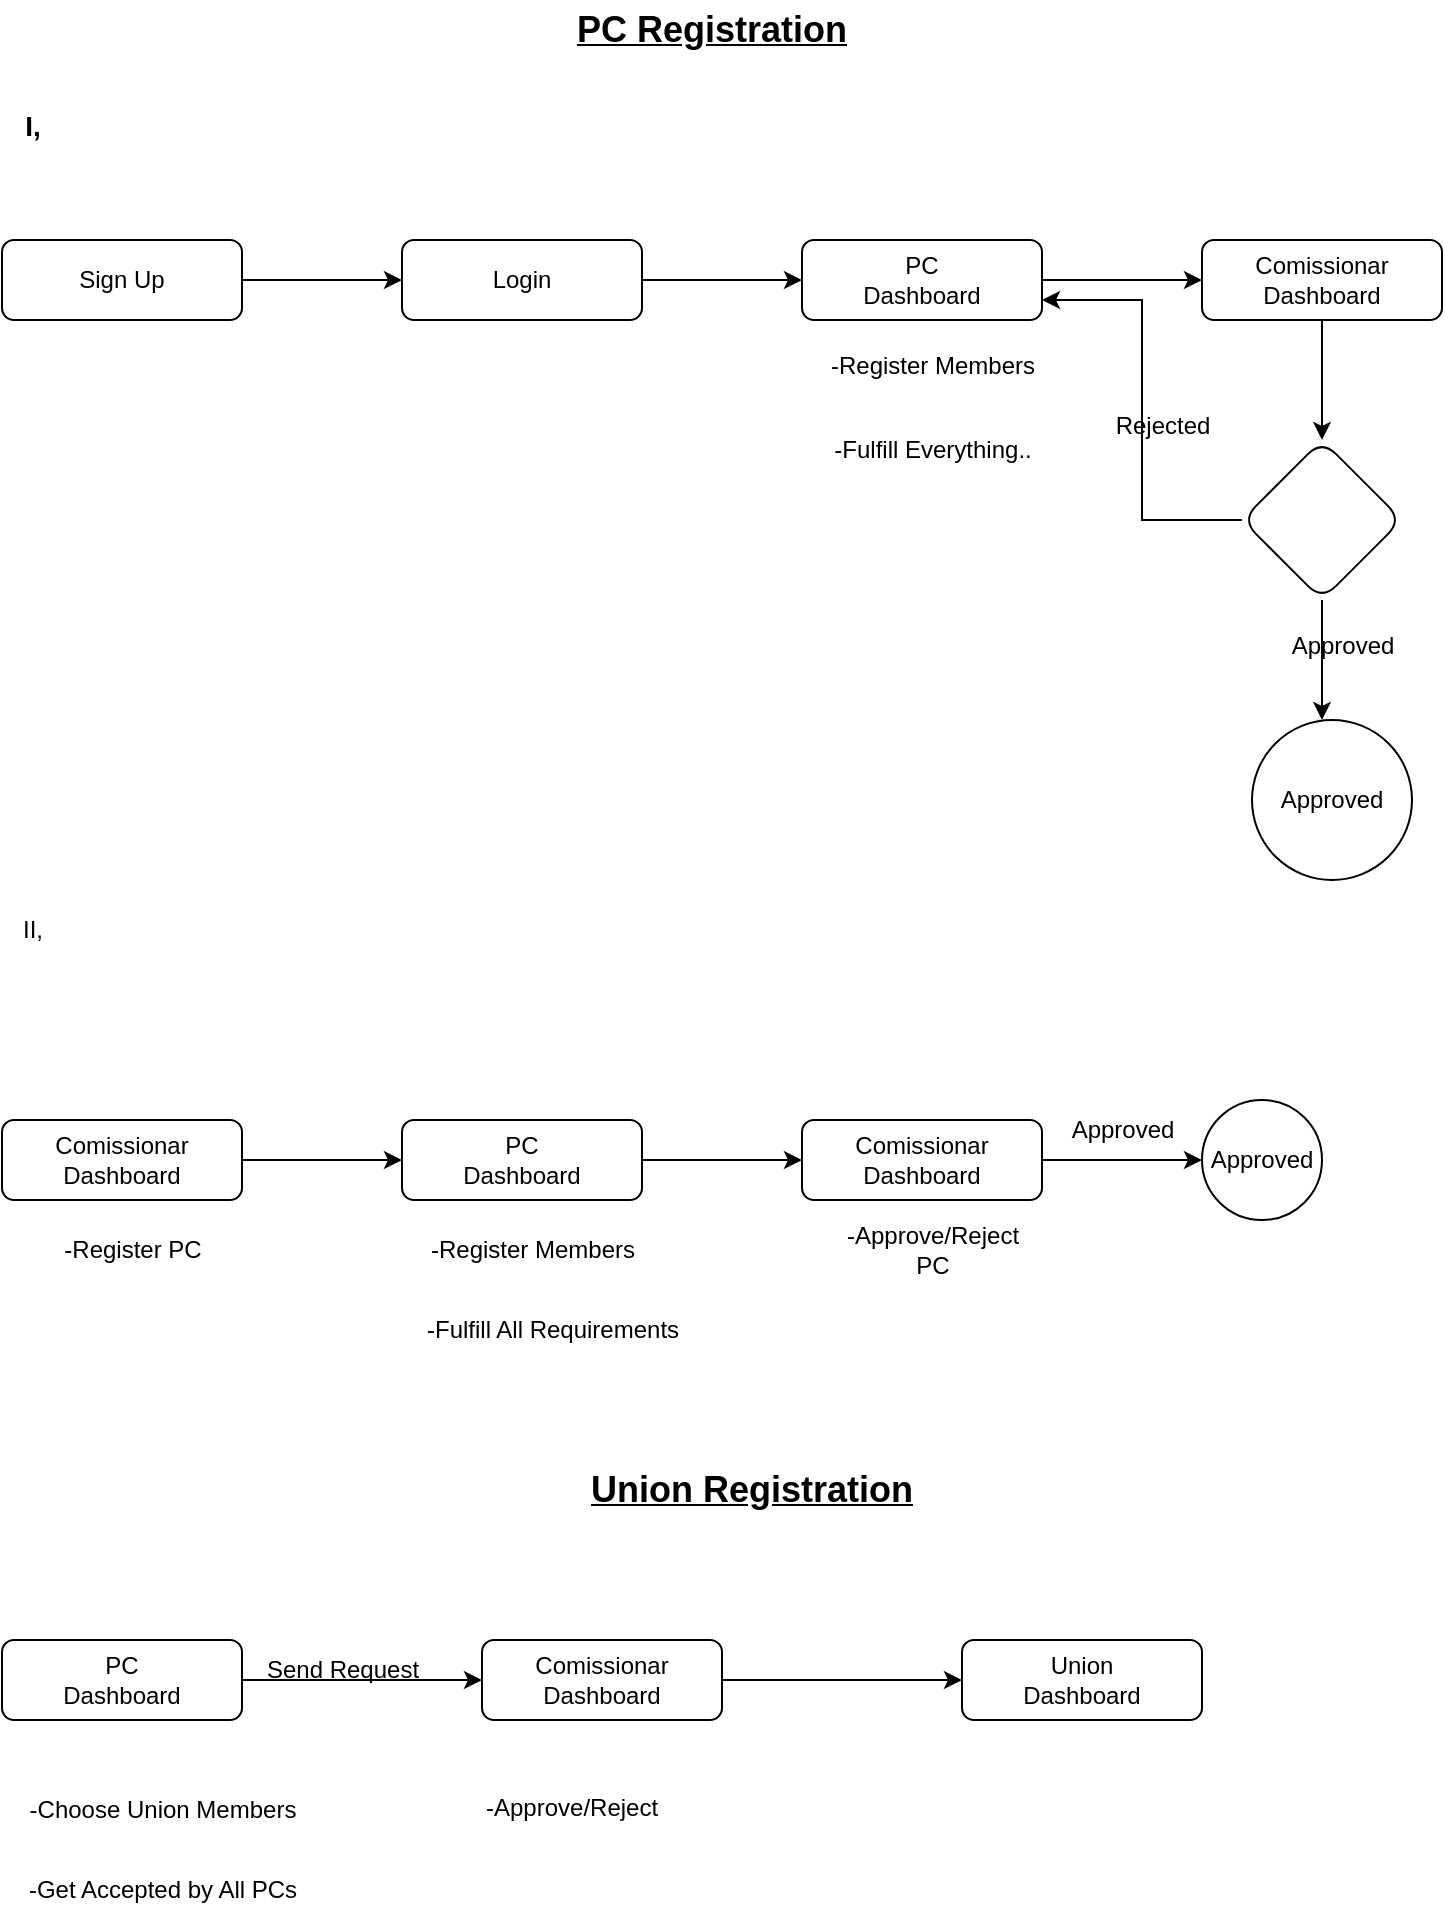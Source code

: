 <mxfile version="25.0.3">
  <diagram id="C5RBs43oDa-KdzZeNtuy" name="Page-1">
    <mxGraphModel dx="1194" dy="652" grid="1" gridSize="10" guides="1" tooltips="1" connect="1" arrows="1" fold="1" page="1" pageScale="1" pageWidth="827" pageHeight="1169" math="0" shadow="0">
      <root>
        <mxCell id="WIyWlLk6GJQsqaUBKTNV-0" />
        <mxCell id="WIyWlLk6GJQsqaUBKTNV-1" parent="WIyWlLk6GJQsqaUBKTNV-0" />
        <mxCell id="w5PQwurPr95JqtyABPxh-5" value="" style="edgeStyle=orthogonalEdgeStyle;rounded=0;orthogonalLoop=1;jettySize=auto;html=1;" edge="1" parent="WIyWlLk6GJQsqaUBKTNV-1" source="WIyWlLk6GJQsqaUBKTNV-3" target="WIyWlLk6GJQsqaUBKTNV-7">
          <mxGeometry relative="1" as="geometry" />
        </mxCell>
        <mxCell id="WIyWlLk6GJQsqaUBKTNV-3" value="Sign Up" style="rounded=1;whiteSpace=wrap;html=1;fontSize=12;glass=0;strokeWidth=1;shadow=0;" parent="WIyWlLk6GJQsqaUBKTNV-1" vertex="1">
          <mxGeometry x="40" y="160" width="120" height="40" as="geometry" />
        </mxCell>
        <mxCell id="w5PQwurPr95JqtyABPxh-4" value="" style="edgeStyle=orthogonalEdgeStyle;rounded=0;orthogonalLoop=1;jettySize=auto;html=1;" edge="1" parent="WIyWlLk6GJQsqaUBKTNV-1" source="WIyWlLk6GJQsqaUBKTNV-7" target="w5PQwurPr95JqtyABPxh-3">
          <mxGeometry relative="1" as="geometry" />
        </mxCell>
        <mxCell id="WIyWlLk6GJQsqaUBKTNV-7" value="Login" style="rounded=1;whiteSpace=wrap;html=1;fontSize=12;glass=0;strokeWidth=1;shadow=0;" parent="WIyWlLk6GJQsqaUBKTNV-1" vertex="1">
          <mxGeometry x="240" y="160" width="120" height="40" as="geometry" />
        </mxCell>
        <mxCell id="w5PQwurPr95JqtyABPxh-0" value="&lt;b&gt;&lt;font style=&quot;font-size: 18px;&quot;&gt;&lt;u&gt;PC Registration&lt;/u&gt;&lt;/font&gt;&lt;/b&gt;" style="text;html=1;align=center;verticalAlign=middle;whiteSpace=wrap;rounded=0;" vertex="1" parent="WIyWlLk6GJQsqaUBKTNV-1">
          <mxGeometry x="320" y="40" width="150" height="30" as="geometry" />
        </mxCell>
        <mxCell id="w5PQwurPr95JqtyABPxh-2" value="&lt;b&gt;&lt;font style=&quot;font-size: 14px;&quot;&gt;I,&lt;/font&gt;&lt;/b&gt;" style="text;html=1;align=center;verticalAlign=middle;resizable=0;points=[];autosize=1;strokeColor=none;fillColor=none;" vertex="1" parent="WIyWlLk6GJQsqaUBKTNV-1">
          <mxGeometry x="40" y="88" width="30" height="30" as="geometry" />
        </mxCell>
        <mxCell id="w5PQwurPr95JqtyABPxh-9" value="" style="edgeStyle=orthogonalEdgeStyle;rounded=0;orthogonalLoop=1;jettySize=auto;html=1;" edge="1" parent="WIyWlLk6GJQsqaUBKTNV-1" source="w5PQwurPr95JqtyABPxh-3" target="w5PQwurPr95JqtyABPxh-8">
          <mxGeometry relative="1" as="geometry" />
        </mxCell>
        <mxCell id="w5PQwurPr95JqtyABPxh-3" value="PC&lt;br&gt;Dashboard" style="rounded=1;whiteSpace=wrap;html=1;fontSize=12;glass=0;strokeWidth=1;shadow=0;" vertex="1" parent="WIyWlLk6GJQsqaUBKTNV-1">
          <mxGeometry x="440" y="160" width="120" height="40" as="geometry" />
        </mxCell>
        <mxCell id="w5PQwurPr95JqtyABPxh-6" value="-&lt;span style=&quot;background-color: initial;&quot;&gt;Register Members&lt;/span&gt;" style="text;html=1;align=center;verticalAlign=middle;resizable=0;points=[];autosize=1;strokeColor=none;fillColor=none;" vertex="1" parent="WIyWlLk6GJQsqaUBKTNV-1">
          <mxGeometry x="440" y="208" width="130" height="30" as="geometry" />
        </mxCell>
        <mxCell id="w5PQwurPr95JqtyABPxh-7" value="-&lt;span style=&quot;background-color: initial;&quot;&gt;Fulfill Everything..&lt;/span&gt;" style="text;html=1;align=center;verticalAlign=middle;resizable=0;points=[];autosize=1;strokeColor=none;fillColor=none;" vertex="1" parent="WIyWlLk6GJQsqaUBKTNV-1">
          <mxGeometry x="445" y="250" width="120" height="30" as="geometry" />
        </mxCell>
        <mxCell id="w5PQwurPr95JqtyABPxh-11" value="" style="edgeStyle=orthogonalEdgeStyle;rounded=0;orthogonalLoop=1;jettySize=auto;html=1;" edge="1" parent="WIyWlLk6GJQsqaUBKTNV-1" source="w5PQwurPr95JqtyABPxh-8" target="w5PQwurPr95JqtyABPxh-10">
          <mxGeometry relative="1" as="geometry" />
        </mxCell>
        <mxCell id="w5PQwurPr95JqtyABPxh-8" value="Comissionar&lt;br&gt;Dashboard" style="rounded=1;whiteSpace=wrap;html=1;fontSize=12;glass=0;strokeWidth=1;shadow=0;" vertex="1" parent="WIyWlLk6GJQsqaUBKTNV-1">
          <mxGeometry x="640" y="160" width="120" height="40" as="geometry" />
        </mxCell>
        <mxCell id="w5PQwurPr95JqtyABPxh-12" value="" style="edgeStyle=orthogonalEdgeStyle;rounded=0;orthogonalLoop=1;jettySize=auto;html=1;entryX=1;entryY=0.75;entryDx=0;entryDy=0;exitX=0;exitY=0.5;exitDx=0;exitDy=0;" edge="1" parent="WIyWlLk6GJQsqaUBKTNV-1" source="w5PQwurPr95JqtyABPxh-10" target="w5PQwurPr95JqtyABPxh-3">
          <mxGeometry relative="1" as="geometry">
            <mxPoint x="685" y="325" as="sourcePoint" />
            <mxPoint x="570" y="205" as="targetPoint" />
            <Array as="points">
              <mxPoint x="610" y="300" />
              <mxPoint x="610" y="190" />
            </Array>
          </mxGeometry>
        </mxCell>
        <mxCell id="w5PQwurPr95JqtyABPxh-17" value="" style="edgeStyle=orthogonalEdgeStyle;rounded=0;orthogonalLoop=1;jettySize=auto;html=1;" edge="1" parent="WIyWlLk6GJQsqaUBKTNV-1" source="w5PQwurPr95JqtyABPxh-10">
          <mxGeometry relative="1" as="geometry">
            <mxPoint x="700" y="400" as="targetPoint" />
          </mxGeometry>
        </mxCell>
        <mxCell id="w5PQwurPr95JqtyABPxh-10" value="" style="rhombus;whiteSpace=wrap;html=1;rounded=1;glass=0;strokeWidth=1;shadow=0;" vertex="1" parent="WIyWlLk6GJQsqaUBKTNV-1">
          <mxGeometry x="660" y="260" width="80" height="80" as="geometry" />
        </mxCell>
        <mxCell id="w5PQwurPr95JqtyABPxh-15" value="Rejected" style="text;html=1;align=center;verticalAlign=middle;resizable=0;points=[];autosize=1;strokeColor=none;fillColor=none;" vertex="1" parent="WIyWlLk6GJQsqaUBKTNV-1">
          <mxGeometry x="585" y="238" width="70" height="30" as="geometry" />
        </mxCell>
        <mxCell id="w5PQwurPr95JqtyABPxh-33" value="" style="edgeStyle=orthogonalEdgeStyle;rounded=0;orthogonalLoop=1;jettySize=auto;html=1;" edge="1" parent="WIyWlLk6GJQsqaUBKTNV-1" target="w5PQwurPr95JqtyABPxh-32">
          <mxGeometry relative="1" as="geometry">
            <mxPoint x="700" y="460" as="sourcePoint" />
          </mxGeometry>
        </mxCell>
        <mxCell id="w5PQwurPr95JqtyABPxh-18" value="Approved" style="text;html=1;align=center;verticalAlign=middle;resizable=0;points=[];autosize=1;strokeColor=none;fillColor=none;" vertex="1" parent="WIyWlLk6GJQsqaUBKTNV-1">
          <mxGeometry x="675" y="348" width="70" height="30" as="geometry" />
        </mxCell>
        <mxCell id="w5PQwurPr95JqtyABPxh-19" value="II," style="text;html=1;align=center;verticalAlign=middle;resizable=0;points=[];autosize=1;strokeColor=none;fillColor=none;" vertex="1" parent="WIyWlLk6GJQsqaUBKTNV-1">
          <mxGeometry x="40" y="490" width="30" height="30" as="geometry" />
        </mxCell>
        <mxCell id="w5PQwurPr95JqtyABPxh-24" value="" style="edgeStyle=orthogonalEdgeStyle;rounded=0;orthogonalLoop=1;jettySize=auto;html=1;" edge="1" parent="WIyWlLk6GJQsqaUBKTNV-1" source="w5PQwurPr95JqtyABPxh-20">
          <mxGeometry relative="1" as="geometry">
            <mxPoint x="240" y="620" as="targetPoint" />
          </mxGeometry>
        </mxCell>
        <mxCell id="w5PQwurPr95JqtyABPxh-20" value="Comissionar&lt;br&gt;Dashboard" style="rounded=1;whiteSpace=wrap;html=1;fontSize=12;glass=0;strokeWidth=1;shadow=0;" vertex="1" parent="WIyWlLk6GJQsqaUBKTNV-1">
          <mxGeometry x="40" y="600" width="120" height="40" as="geometry" />
        </mxCell>
        <mxCell id="w5PQwurPr95JqtyABPxh-21" value="-&lt;span style=&quot;background-color: initial;&quot;&gt;Register PC&lt;/span&gt;" style="text;html=1;align=center;verticalAlign=middle;resizable=0;points=[];autosize=1;strokeColor=none;fillColor=none;" vertex="1" parent="WIyWlLk6GJQsqaUBKTNV-1">
          <mxGeometry x="60" y="650" width="90" height="30" as="geometry" />
        </mxCell>
        <mxCell id="w5PQwurPr95JqtyABPxh-30" value="" style="edgeStyle=orthogonalEdgeStyle;rounded=0;orthogonalLoop=1;jettySize=auto;html=1;" edge="1" parent="WIyWlLk6GJQsqaUBKTNV-1" source="w5PQwurPr95JqtyABPxh-26" target="w5PQwurPr95JqtyABPxh-29">
          <mxGeometry relative="1" as="geometry" />
        </mxCell>
        <mxCell id="w5PQwurPr95JqtyABPxh-26" value="PC&lt;br&gt;Dashboard" style="rounded=1;whiteSpace=wrap;html=1;fontSize=12;glass=0;strokeWidth=1;shadow=0;" vertex="1" parent="WIyWlLk6GJQsqaUBKTNV-1">
          <mxGeometry x="240" y="600" width="120" height="40" as="geometry" />
        </mxCell>
        <mxCell id="w5PQwurPr95JqtyABPxh-27" value="-&lt;span style=&quot;background-color: initial;&quot;&gt;Fulfill All Requirements&lt;/span&gt;" style="text;html=1;align=center;verticalAlign=middle;resizable=0;points=[];autosize=1;strokeColor=none;fillColor=none;" vertex="1" parent="WIyWlLk6GJQsqaUBKTNV-1">
          <mxGeometry x="240" y="690" width="150" height="30" as="geometry" />
        </mxCell>
        <mxCell id="w5PQwurPr95JqtyABPxh-28" value="-&lt;span style=&quot;background-color: initial;&quot;&gt;Register Members&lt;/span&gt;" style="text;html=1;align=center;verticalAlign=middle;resizable=0;points=[];autosize=1;strokeColor=none;fillColor=none;" vertex="1" parent="WIyWlLk6GJQsqaUBKTNV-1">
          <mxGeometry x="240" y="650" width="130" height="30" as="geometry" />
        </mxCell>
        <mxCell id="w5PQwurPr95JqtyABPxh-35" value="" style="edgeStyle=orthogonalEdgeStyle;rounded=0;orthogonalLoop=1;jettySize=auto;html=1;" edge="1" parent="WIyWlLk6GJQsqaUBKTNV-1" source="w5PQwurPr95JqtyABPxh-29" target="w5PQwurPr95JqtyABPxh-34">
          <mxGeometry relative="1" as="geometry" />
        </mxCell>
        <mxCell id="w5PQwurPr95JqtyABPxh-29" value="Comissionar&lt;br&gt;Dashboard" style="rounded=1;whiteSpace=wrap;html=1;fontSize=12;glass=0;strokeWidth=1;shadow=0;" vertex="1" parent="WIyWlLk6GJQsqaUBKTNV-1">
          <mxGeometry x="440" y="600" width="120" height="40" as="geometry" />
        </mxCell>
        <mxCell id="w5PQwurPr95JqtyABPxh-31" value="-&lt;span style=&quot;background-color: initial;&quot;&gt;Approve/Reject&lt;/span&gt;&lt;div&gt;&lt;span style=&quot;background-color: initial;&quot;&gt;PC&lt;/span&gt;&lt;/div&gt;" style="text;html=1;align=center;verticalAlign=middle;resizable=0;points=[];autosize=1;strokeColor=none;fillColor=none;" vertex="1" parent="WIyWlLk6GJQsqaUBKTNV-1">
          <mxGeometry x="450" y="645" width="110" height="40" as="geometry" />
        </mxCell>
        <mxCell id="w5PQwurPr95JqtyABPxh-32" value="Approved" style="ellipse;whiteSpace=wrap;html=1;rounded=1;glass=0;strokeWidth=1;shadow=0;" vertex="1" parent="WIyWlLk6GJQsqaUBKTNV-1">
          <mxGeometry x="665" y="400" width="80" height="80" as="geometry" />
        </mxCell>
        <mxCell id="w5PQwurPr95JqtyABPxh-34" value="Approved" style="ellipse;whiteSpace=wrap;html=1;rounded=1;glass=0;strokeWidth=1;shadow=0;" vertex="1" parent="WIyWlLk6GJQsqaUBKTNV-1">
          <mxGeometry x="640" y="590" width="60" height="60" as="geometry" />
        </mxCell>
        <mxCell id="w5PQwurPr95JqtyABPxh-36" value="Approved" style="text;html=1;align=center;verticalAlign=middle;resizable=0;points=[];autosize=1;strokeColor=none;fillColor=none;" vertex="1" parent="WIyWlLk6GJQsqaUBKTNV-1">
          <mxGeometry x="565" y="590" width="70" height="30" as="geometry" />
        </mxCell>
        <mxCell id="w5PQwurPr95JqtyABPxh-37" value="&lt;b&gt;&lt;font style=&quot;font-size: 18px;&quot;&gt;&lt;u&gt;Union Registration&lt;/u&gt;&lt;/font&gt;&lt;/b&gt;" style="text;html=1;align=center;verticalAlign=middle;whiteSpace=wrap;rounded=0;" vertex="1" parent="WIyWlLk6GJQsqaUBKTNV-1">
          <mxGeometry x="320" y="770" width="190" height="30" as="geometry" />
        </mxCell>
        <mxCell id="w5PQwurPr95JqtyABPxh-42" value="" style="edgeStyle=orthogonalEdgeStyle;rounded=0;orthogonalLoop=1;jettySize=auto;html=1;" edge="1" parent="WIyWlLk6GJQsqaUBKTNV-1" source="w5PQwurPr95JqtyABPxh-38" target="w5PQwurPr95JqtyABPxh-41">
          <mxGeometry relative="1" as="geometry" />
        </mxCell>
        <mxCell id="w5PQwurPr95JqtyABPxh-38" value="PC&lt;br&gt;Dashboard" style="rounded=1;whiteSpace=wrap;html=1;fontSize=12;glass=0;strokeWidth=1;shadow=0;" vertex="1" parent="WIyWlLk6GJQsqaUBKTNV-1">
          <mxGeometry x="40" y="860" width="120" height="40" as="geometry" />
        </mxCell>
        <mxCell id="w5PQwurPr95JqtyABPxh-39" value="-&lt;span style=&quot;background-color: initial;&quot;&gt;Get Accepted by All PCs&lt;/span&gt;" style="text;html=1;align=center;verticalAlign=middle;resizable=0;points=[];autosize=1;strokeColor=none;fillColor=none;" vertex="1" parent="WIyWlLk6GJQsqaUBKTNV-1">
          <mxGeometry x="40" y="970" width="160" height="30" as="geometry" />
        </mxCell>
        <mxCell id="w5PQwurPr95JqtyABPxh-40" value="-&lt;span style=&quot;background-color: initial;&quot;&gt;Choose Union Members&lt;/span&gt;" style="text;html=1;align=center;verticalAlign=middle;resizable=0;points=[];autosize=1;strokeColor=none;fillColor=none;" vertex="1" parent="WIyWlLk6GJQsqaUBKTNV-1">
          <mxGeometry x="40" y="930" width="160" height="30" as="geometry" />
        </mxCell>
        <mxCell id="w5PQwurPr95JqtyABPxh-46" style="edgeStyle=orthogonalEdgeStyle;rounded=0;orthogonalLoop=1;jettySize=auto;html=1;entryX=0;entryY=0.5;entryDx=0;entryDy=0;" edge="1" parent="WIyWlLk6GJQsqaUBKTNV-1" source="w5PQwurPr95JqtyABPxh-41" target="w5PQwurPr95JqtyABPxh-45">
          <mxGeometry relative="1" as="geometry" />
        </mxCell>
        <mxCell id="w5PQwurPr95JqtyABPxh-41" value="Comissionar&lt;br&gt;Dashboard" style="whiteSpace=wrap;html=1;rounded=1;glass=0;strokeWidth=1;shadow=0;" vertex="1" parent="WIyWlLk6GJQsqaUBKTNV-1">
          <mxGeometry x="280" y="860" width="120" height="40" as="geometry" />
        </mxCell>
        <mxCell id="w5PQwurPr95JqtyABPxh-43" value="Send Request" style="text;html=1;align=center;verticalAlign=middle;resizable=0;points=[];autosize=1;strokeColor=none;fillColor=none;" vertex="1" parent="WIyWlLk6GJQsqaUBKTNV-1">
          <mxGeometry x="160" y="860" width="100" height="30" as="geometry" />
        </mxCell>
        <mxCell id="w5PQwurPr95JqtyABPxh-44" value="-Approve/Reject" style="text;whiteSpace=wrap;html=1;" vertex="1" parent="WIyWlLk6GJQsqaUBKTNV-1">
          <mxGeometry x="280" y="930" width="120" height="30" as="geometry" />
        </mxCell>
        <mxCell id="w5PQwurPr95JqtyABPxh-45" value="Union&lt;br&gt;Dashboard" style="rounded=1;whiteSpace=wrap;html=1;fontSize=12;glass=0;strokeWidth=1;shadow=0;" vertex="1" parent="WIyWlLk6GJQsqaUBKTNV-1">
          <mxGeometry x="520" y="860" width="120" height="40" as="geometry" />
        </mxCell>
      </root>
    </mxGraphModel>
  </diagram>
</mxfile>
